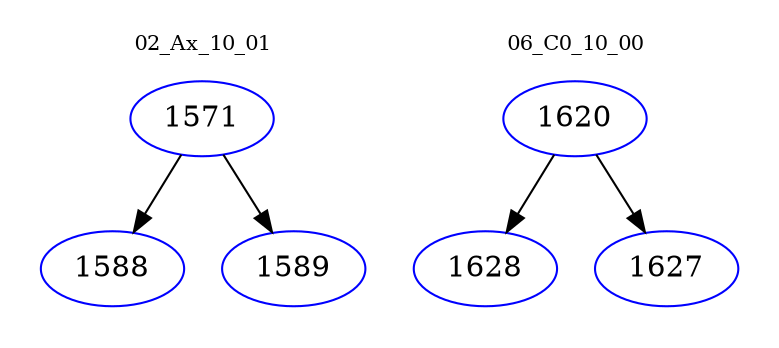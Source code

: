 digraph{
subgraph cluster_0 {
color = white
label = "02_Ax_10_01";
fontsize=10;
T0_1571 [label="1571", color="blue"]
T0_1571 -> T0_1588 [color="black"]
T0_1588 [label="1588", color="blue"]
T0_1571 -> T0_1589 [color="black"]
T0_1589 [label="1589", color="blue"]
}
subgraph cluster_1 {
color = white
label = "06_C0_10_00";
fontsize=10;
T1_1620 [label="1620", color="blue"]
T1_1620 -> T1_1628 [color="black"]
T1_1628 [label="1628", color="blue"]
T1_1620 -> T1_1627 [color="black"]
T1_1627 [label="1627", color="blue"]
}
}
